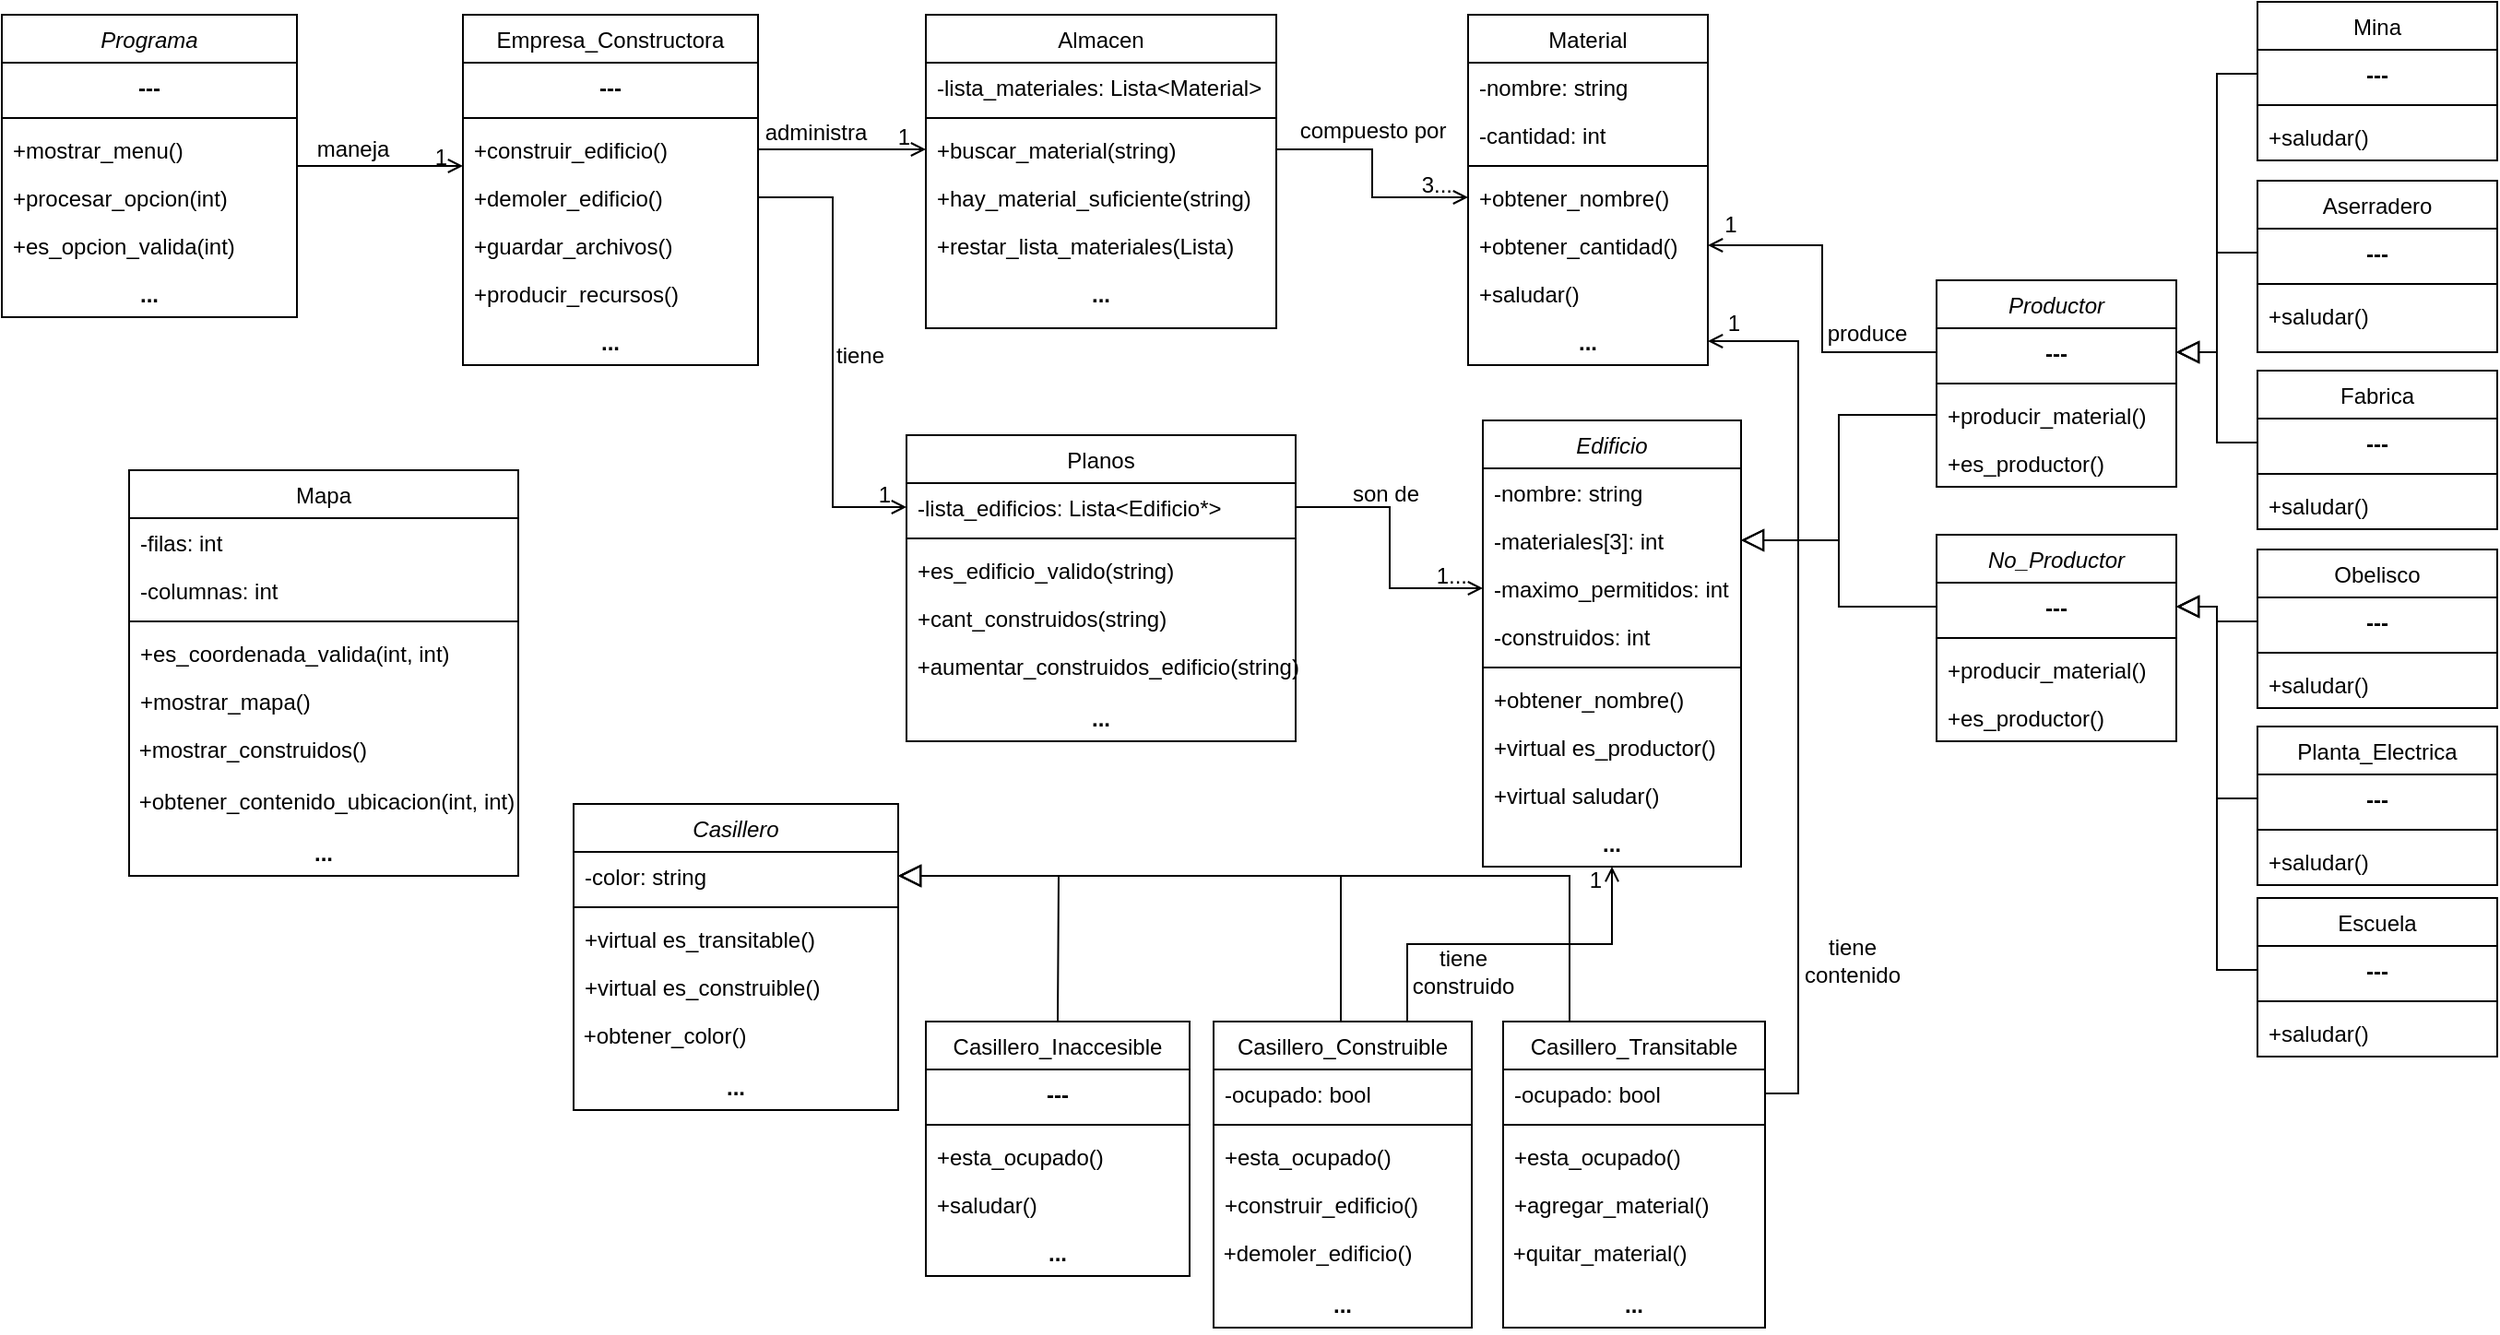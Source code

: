 <mxfile version="15.7.3" type="device"><diagram id="C5RBs43oDa-KdzZeNtuy" name="Page-1"><mxGraphModel dx="1736" dy="896" grid="0" gridSize="10" guides="1" tooltips="1" connect="1" arrows="1" fold="1" page="1" pageScale="1" pageWidth="1654" pageHeight="2336" math="0" shadow="0"><root><mxCell id="WIyWlLk6GJQsqaUBKTNV-0"/><mxCell id="WIyWlLk6GJQsqaUBKTNV-1" parent="WIyWlLk6GJQsqaUBKTNV-0"/><mxCell id="zkfFHV4jXpPFQw0GAbJ--0" value="Programa" style="swimlane;fontStyle=2;align=center;verticalAlign=top;childLayout=stackLayout;horizontal=1;startSize=26;horizontalStack=0;resizeParent=1;resizeLast=0;collapsible=1;marginBottom=0;rounded=0;shadow=0;strokeWidth=1;labelBackgroundColor=#FFFFFF;" parent="WIyWlLk6GJQsqaUBKTNV-1" vertex="1"><mxGeometry x="20" y="10" width="160" height="164" as="geometry"><mxRectangle x="230" y="140" width="160" height="26" as="alternateBounds"/></mxGeometry></mxCell><mxCell id="Y7niZfcpywj9n_zWBI9L-6" value="---" style="text;align=center;verticalAlign=top;spacingLeft=4;spacingRight=4;overflow=hidden;rotatable=0;points=[[0,0.5],[1,0.5]];portConstraint=eastwest;fontStyle=1" vertex="1" parent="zkfFHV4jXpPFQw0GAbJ--0"><mxGeometry y="26" width="160" height="26" as="geometry"/></mxCell><mxCell id="zkfFHV4jXpPFQw0GAbJ--4" value="" style="line;html=1;strokeWidth=1;align=left;verticalAlign=middle;spacingTop=-1;spacingLeft=3;spacingRight=3;rotatable=0;labelPosition=right;points=[];portConstraint=eastwest;" parent="zkfFHV4jXpPFQw0GAbJ--0" vertex="1"><mxGeometry y="52" width="160" height="8" as="geometry"/></mxCell><mxCell id="zkfFHV4jXpPFQw0GAbJ--5" value="+mostrar_menu()" style="text;align=left;verticalAlign=top;spacingLeft=4;spacingRight=4;overflow=hidden;rotatable=0;points=[[0,0.5],[1,0.5]];portConstraint=eastwest;" parent="zkfFHV4jXpPFQw0GAbJ--0" vertex="1"><mxGeometry y="60" width="160" height="26" as="geometry"/></mxCell><mxCell id="Y7niZfcpywj9n_zWBI9L-3" value="+procesar_opcion(int)" style="text;align=left;verticalAlign=top;spacingLeft=4;spacingRight=4;overflow=hidden;rotatable=0;points=[[0,0.5],[1,0.5]];portConstraint=eastwest;" vertex="1" parent="zkfFHV4jXpPFQw0GAbJ--0"><mxGeometry y="86" width="160" height="26" as="geometry"/></mxCell><mxCell id="Y7niZfcpywj9n_zWBI9L-4" value="+es_opcion_valida(int)" style="text;align=left;verticalAlign=top;spacingLeft=4;spacingRight=4;overflow=hidden;rotatable=0;points=[[0,0.5],[1,0.5]];portConstraint=eastwest;" vertex="1" parent="zkfFHV4jXpPFQw0GAbJ--0"><mxGeometry y="112" width="160" height="26" as="geometry"/></mxCell><mxCell id="Y7niZfcpywj9n_zWBI9L-5" value="..." style="text;align=center;verticalAlign=top;spacingLeft=4;spacingRight=4;overflow=hidden;rotatable=0;points=[[0,0.5],[1,0.5]];portConstraint=eastwest;fontStyle=1" vertex="1" parent="zkfFHV4jXpPFQw0GAbJ--0"><mxGeometry y="138" width="160" height="26" as="geometry"/></mxCell><mxCell id="zkfFHV4jXpPFQw0GAbJ--13" value="Planos" style="swimlane;fontStyle=0;align=center;verticalAlign=top;childLayout=stackLayout;horizontal=1;startSize=26;horizontalStack=0;resizeParent=1;resizeLast=0;collapsible=1;marginBottom=0;rounded=0;shadow=0;strokeWidth=1;" parent="WIyWlLk6GJQsqaUBKTNV-1" vertex="1"><mxGeometry x="510.5" y="238" width="211" height="166" as="geometry"><mxRectangle x="340" y="380" width="170" height="26" as="alternateBounds"/></mxGeometry></mxCell><mxCell id="zkfFHV4jXpPFQw0GAbJ--14" value="-lista_edificios: Lista&lt;Edificio*&gt;" style="text;align=left;verticalAlign=top;spacingLeft=4;spacingRight=4;overflow=hidden;rotatable=0;points=[[0,0.5],[1,0.5]];portConstraint=eastwest;" parent="zkfFHV4jXpPFQw0GAbJ--13" vertex="1"><mxGeometry y="26" width="211" height="26" as="geometry"/></mxCell><mxCell id="zkfFHV4jXpPFQw0GAbJ--15" value="" style="line;html=1;strokeWidth=1;align=left;verticalAlign=middle;spacingTop=-1;spacingLeft=3;spacingRight=3;rotatable=0;labelPosition=right;points=[];portConstraint=eastwest;" parent="zkfFHV4jXpPFQw0GAbJ--13" vertex="1"><mxGeometry y="52" width="211" height="8" as="geometry"/></mxCell><mxCell id="Y7niZfcpywj9n_zWBI9L-50" value="+es_edificio_valido(string)" style="text;align=left;verticalAlign=top;spacingLeft=4;spacingRight=4;overflow=hidden;rotatable=0;points=[[0,0.5],[1,0.5]];portConstraint=eastwest;" vertex="1" parent="zkfFHV4jXpPFQw0GAbJ--13"><mxGeometry y="60" width="211" height="26" as="geometry"/></mxCell><mxCell id="Y7niZfcpywj9n_zWBI9L-52" value="+cant_construidos(string)" style="text;align=left;verticalAlign=top;spacingLeft=4;spacingRight=4;overflow=hidden;rotatable=0;points=[[0,0.5],[1,0.5]];portConstraint=eastwest;" vertex="1" parent="zkfFHV4jXpPFQw0GAbJ--13"><mxGeometry y="86" width="211" height="26" as="geometry"/></mxCell><mxCell id="Y7niZfcpywj9n_zWBI9L-53" value="&amp;nbsp;+aumentar_construidos_edificio(string)" style="text;whiteSpace=wrap;html=1;" vertex="1" parent="zkfFHV4jXpPFQw0GAbJ--13"><mxGeometry y="112" width="211" height="28" as="geometry"/></mxCell><mxCell id="Y7niZfcpywj9n_zWBI9L-51" value="..." style="text;align=center;verticalAlign=top;spacingLeft=4;spacingRight=4;overflow=hidden;rotatable=0;points=[[0,0.5],[1,0.5]];portConstraint=eastwest;fontStyle=1" vertex="1" parent="zkfFHV4jXpPFQw0GAbJ--13"><mxGeometry y="140" width="211" height="26" as="geometry"/></mxCell><mxCell id="zkfFHV4jXpPFQw0GAbJ--17" value="Empresa_Constructora" style="swimlane;fontStyle=0;align=center;verticalAlign=top;childLayout=stackLayout;horizontal=1;startSize=26;horizontalStack=0;resizeParent=1;resizeLast=0;collapsible=1;marginBottom=0;rounded=0;shadow=0;strokeWidth=1;" parent="WIyWlLk6GJQsqaUBKTNV-1" vertex="1"><mxGeometry x="270" y="10" width="160" height="190" as="geometry"><mxRectangle x="508" y="120" width="160" height="26" as="alternateBounds"/></mxGeometry></mxCell><mxCell id="Y7niZfcpywj9n_zWBI9L-7" value="---" style="text;align=center;verticalAlign=top;spacingLeft=4;spacingRight=4;overflow=hidden;rotatable=0;points=[[0,0.5],[1,0.5]];portConstraint=eastwest;fontStyle=1;labelBackgroundColor=none;fillColor=none;" vertex="1" parent="zkfFHV4jXpPFQw0GAbJ--17"><mxGeometry y="26" width="160" height="26" as="geometry"/></mxCell><mxCell id="zkfFHV4jXpPFQw0GAbJ--23" value="" style="line;html=1;strokeWidth=1;align=left;verticalAlign=middle;spacingTop=-1;spacingLeft=3;spacingRight=3;rotatable=0;labelPosition=right;points=[];portConstraint=eastwest;" parent="zkfFHV4jXpPFQw0GAbJ--17" vertex="1"><mxGeometry y="52" width="160" height="8" as="geometry"/></mxCell><mxCell id="zkfFHV4jXpPFQw0GAbJ--24" value="+construir_edificio()" style="text;align=left;verticalAlign=top;spacingLeft=4;spacingRight=4;overflow=hidden;rotatable=0;points=[[0,0.5],[1,0.5]];portConstraint=eastwest;" parent="zkfFHV4jXpPFQw0GAbJ--17" vertex="1"><mxGeometry y="60" width="160" height="26" as="geometry"/></mxCell><mxCell id="zkfFHV4jXpPFQw0GAbJ--25" value="+demoler_edificio()" style="text;align=left;verticalAlign=top;spacingLeft=4;spacingRight=4;overflow=hidden;rotatable=0;points=[[0,0.5],[1,0.5]];portConstraint=eastwest;" parent="zkfFHV4jXpPFQw0GAbJ--17" vertex="1"><mxGeometry y="86" width="160" height="26" as="geometry"/></mxCell><mxCell id="Y7niZfcpywj9n_zWBI9L-8" value="+guardar_archivos()" style="text;align=left;verticalAlign=top;spacingLeft=4;spacingRight=4;overflow=hidden;rotatable=0;points=[[0,0.5],[1,0.5]];portConstraint=eastwest;" vertex="1" parent="zkfFHV4jXpPFQw0GAbJ--17"><mxGeometry y="112" width="160" height="26" as="geometry"/></mxCell><mxCell id="Y7niZfcpywj9n_zWBI9L-21" value="+producir_recursos()" style="text;align=left;verticalAlign=top;spacingLeft=4;spacingRight=4;overflow=hidden;rotatable=0;points=[[0,0.5],[1,0.5]];portConstraint=eastwest;" vertex="1" parent="zkfFHV4jXpPFQw0GAbJ--17"><mxGeometry y="138" width="160" height="26" as="geometry"/></mxCell><mxCell id="Y7niZfcpywj9n_zWBI9L-22" value="..." style="text;align=center;verticalAlign=top;spacingLeft=4;spacingRight=4;overflow=hidden;rotatable=0;points=[[0,0.5],[1,0.5]];portConstraint=eastwest;fontStyle=1" vertex="1" parent="zkfFHV4jXpPFQw0GAbJ--17"><mxGeometry y="164" width="160" height="26" as="geometry"/></mxCell><mxCell id="zkfFHV4jXpPFQw0GAbJ--26" value="" style="endArrow=open;shadow=0;strokeWidth=1;rounded=0;endFill=1;edgeStyle=elbowEdgeStyle;elbow=vertical;" parent="WIyWlLk6GJQsqaUBKTNV-1" source="zkfFHV4jXpPFQw0GAbJ--0" target="zkfFHV4jXpPFQw0GAbJ--17" edge="1"><mxGeometry x="0.5" y="41" relative="1" as="geometry"><mxPoint x="380" y="192" as="sourcePoint"/><mxPoint x="540" y="192" as="targetPoint"/><mxPoint x="-40" y="32" as="offset"/></mxGeometry></mxCell><mxCell id="zkfFHV4jXpPFQw0GAbJ--28" value="1" style="resizable=0;align=right;verticalAlign=bottom;labelBackgroundColor=none;fontSize=12;" parent="zkfFHV4jXpPFQw0GAbJ--26" connectable="0" vertex="1"><mxGeometry x="1" relative="1" as="geometry"><mxPoint x="-7" y="4" as="offset"/></mxGeometry></mxCell><mxCell id="zkfFHV4jXpPFQw0GAbJ--29" value="maneja" style="text;html=1;resizable=0;points=[];;align=center;verticalAlign=middle;labelBackgroundColor=none;rounded=0;shadow=0;strokeWidth=1;fontSize=12;" parent="zkfFHV4jXpPFQw0GAbJ--26" vertex="1" connectable="0"><mxGeometry x="0.5" y="49" relative="1" as="geometry"><mxPoint x="-38" y="40" as="offset"/></mxGeometry></mxCell><mxCell id="Y7niZfcpywj9n_zWBI9L-23" value="Almacen" style="swimlane;fontStyle=0;align=center;verticalAlign=top;childLayout=stackLayout;horizontal=1;startSize=26;horizontalStack=0;resizeParent=1;resizeLast=0;collapsible=1;marginBottom=0;rounded=0;shadow=0;strokeWidth=1;" vertex="1" parent="WIyWlLk6GJQsqaUBKTNV-1"><mxGeometry x="521" y="10" width="190" height="170" as="geometry"><mxRectangle x="508" y="120" width="160" height="26" as="alternateBounds"/></mxGeometry></mxCell><mxCell id="Y7niZfcpywj9n_zWBI9L-31" value="-lista_materiales: Lista&lt;Material&gt;" style="text;align=left;verticalAlign=top;spacingLeft=4;spacingRight=4;overflow=hidden;rotatable=0;points=[[0,0.5],[1,0.5]];portConstraint=eastwest;" vertex="1" parent="Y7niZfcpywj9n_zWBI9L-23"><mxGeometry y="26" width="190" height="26" as="geometry"/></mxCell><mxCell id="Y7niZfcpywj9n_zWBI9L-25" value="" style="line;html=1;strokeWidth=1;align=left;verticalAlign=middle;spacingTop=-1;spacingLeft=3;spacingRight=3;rotatable=0;labelPosition=right;points=[];portConstraint=eastwest;" vertex="1" parent="Y7niZfcpywj9n_zWBI9L-23"><mxGeometry y="52" width="190" height="8" as="geometry"/></mxCell><mxCell id="Y7niZfcpywj9n_zWBI9L-26" value="+buscar_material(string)" style="text;align=left;verticalAlign=top;spacingLeft=4;spacingRight=4;overflow=hidden;rotatable=0;points=[[0,0.5],[1,0.5]];portConstraint=eastwest;" vertex="1" parent="Y7niZfcpywj9n_zWBI9L-23"><mxGeometry y="60" width="190" height="26" as="geometry"/></mxCell><mxCell id="Y7niZfcpywj9n_zWBI9L-27" value="+hay_material_suficiente(string)" style="text;align=left;verticalAlign=top;spacingLeft=4;spacingRight=4;overflow=hidden;rotatable=0;points=[[0,0.5],[1,0.5]];portConstraint=eastwest;" vertex="1" parent="Y7niZfcpywj9n_zWBI9L-23"><mxGeometry y="86" width="190" height="26" as="geometry"/></mxCell><mxCell id="Y7niZfcpywj9n_zWBI9L-28" value="+restar_lista_materiales(Lista)" style="text;align=left;verticalAlign=top;spacingLeft=4;spacingRight=4;overflow=hidden;rotatable=0;points=[[0,0.5],[1,0.5]];portConstraint=eastwest;" vertex="1" parent="Y7niZfcpywj9n_zWBI9L-23"><mxGeometry y="112" width="190" height="26" as="geometry"/></mxCell><mxCell id="Y7niZfcpywj9n_zWBI9L-30" value="..." style="text;align=center;verticalAlign=top;spacingLeft=4;spacingRight=4;overflow=hidden;rotatable=0;points=[[0,0.5],[1,0.5]];portConstraint=eastwest;fontStyle=1" vertex="1" parent="Y7niZfcpywj9n_zWBI9L-23"><mxGeometry y="138" width="190" height="26" as="geometry"/></mxCell><mxCell id="Y7niZfcpywj9n_zWBI9L-34" value="" style="endArrow=open;shadow=0;strokeWidth=1;rounded=0;endFill=1;edgeStyle=elbowEdgeStyle;elbow=vertical;exitX=1;exitY=0.5;exitDx=0;exitDy=0;entryX=0;entryY=0.5;entryDx=0;entryDy=0;" edge="1" parent="WIyWlLk6GJQsqaUBKTNV-1" source="zkfFHV4jXpPFQw0GAbJ--24" target="Y7niZfcpywj9n_zWBI9L-26"><mxGeometry x="0.5" y="41" relative="1" as="geometry"><mxPoint x="443" y="88" as="sourcePoint"/><mxPoint x="533" y="88" as="targetPoint"/><mxPoint x="-40" y="32" as="offset"/></mxGeometry></mxCell><mxCell id="Y7niZfcpywj9n_zWBI9L-35" value="1" style="resizable=0;align=right;verticalAlign=bottom;labelBackgroundColor=none;fontSize=12;" connectable="0" vertex="1" parent="Y7niZfcpywj9n_zWBI9L-34"><mxGeometry x="1" relative="1" as="geometry"><mxPoint x="-7" y="2" as="offset"/></mxGeometry></mxCell><mxCell id="Y7niZfcpywj9n_zWBI9L-36" value="administra" style="text;html=1;resizable=0;points=[];;align=center;verticalAlign=middle;labelBackgroundColor=none;rounded=0;shadow=0;strokeWidth=1;fontSize=12;" vertex="1" connectable="0" parent="Y7niZfcpywj9n_zWBI9L-34"><mxGeometry x="0.5" y="49" relative="1" as="geometry"><mxPoint x="-38" y="40" as="offset"/></mxGeometry></mxCell><mxCell id="Y7niZfcpywj9n_zWBI9L-37" value="Material" style="swimlane;fontStyle=0;align=center;verticalAlign=top;childLayout=stackLayout;horizontal=1;startSize=26;horizontalStack=0;resizeParent=1;resizeLast=0;collapsible=1;marginBottom=0;rounded=0;shadow=0;strokeWidth=1;" vertex="1" parent="WIyWlLk6GJQsqaUBKTNV-1"><mxGeometry x="815" y="10" width="130" height="190" as="geometry"><mxRectangle x="508" y="120" width="160" height="26" as="alternateBounds"/></mxGeometry></mxCell><mxCell id="Y7niZfcpywj9n_zWBI9L-38" value="-nombre: string" style="text;align=left;verticalAlign=top;spacingLeft=4;spacingRight=4;overflow=hidden;rotatable=0;points=[[0,0.5],[1,0.5]];portConstraint=eastwest;" vertex="1" parent="Y7niZfcpywj9n_zWBI9L-37"><mxGeometry y="26" width="130" height="26" as="geometry"/></mxCell><mxCell id="Y7niZfcpywj9n_zWBI9L-44" value="-cantidad: int" style="text;align=left;verticalAlign=top;spacingLeft=4;spacingRight=4;overflow=hidden;rotatable=0;points=[[0,0.5],[1,0.5]];portConstraint=eastwest;" vertex="1" parent="Y7niZfcpywj9n_zWBI9L-37"><mxGeometry y="52" width="130" height="26" as="geometry"/></mxCell><mxCell id="Y7niZfcpywj9n_zWBI9L-39" value="" style="line;html=1;strokeWidth=1;align=left;verticalAlign=middle;spacingTop=-1;spacingLeft=3;spacingRight=3;rotatable=0;labelPosition=right;points=[];portConstraint=eastwest;" vertex="1" parent="Y7niZfcpywj9n_zWBI9L-37"><mxGeometry y="78" width="130" height="8" as="geometry"/></mxCell><mxCell id="Y7niZfcpywj9n_zWBI9L-40" value="+obtener_nombre()" style="text;align=left;verticalAlign=top;spacingLeft=4;spacingRight=4;overflow=hidden;rotatable=0;points=[[0,0.5],[1,0.5]];portConstraint=eastwest;" vertex="1" parent="Y7niZfcpywj9n_zWBI9L-37"><mxGeometry y="86" width="130" height="26" as="geometry"/></mxCell><mxCell id="Y7niZfcpywj9n_zWBI9L-41" value="+obtener_cantidad()" style="text;align=left;verticalAlign=top;spacingLeft=4;spacingRight=4;overflow=hidden;rotatable=0;points=[[0,0.5],[1,0.5]];portConstraint=eastwest;" vertex="1" parent="Y7niZfcpywj9n_zWBI9L-37"><mxGeometry y="112" width="130" height="26" as="geometry"/></mxCell><mxCell id="Y7niZfcpywj9n_zWBI9L-42" value="+saludar()" style="text;align=left;verticalAlign=top;spacingLeft=4;spacingRight=4;overflow=hidden;rotatable=0;points=[[0,0.5],[1,0.5]];portConstraint=eastwest;" vertex="1" parent="Y7niZfcpywj9n_zWBI9L-37"><mxGeometry y="138" width="130" height="26" as="geometry"/></mxCell><mxCell id="Y7niZfcpywj9n_zWBI9L-43" value="..." style="text;align=center;verticalAlign=top;spacingLeft=4;spacingRight=4;overflow=hidden;rotatable=0;points=[[0,0.5],[1,0.5]];portConstraint=eastwest;fontStyle=1" vertex="1" parent="Y7niZfcpywj9n_zWBI9L-37"><mxGeometry y="164" width="130" height="26" as="geometry"/></mxCell><mxCell id="Y7niZfcpywj9n_zWBI9L-45" value="" style="endArrow=open;shadow=0;strokeWidth=1;rounded=0;endFill=1;edgeStyle=elbowEdgeStyle;elbow=vertical;exitX=1;exitY=0.5;exitDx=0;exitDy=0;entryX=0;entryY=0.5;entryDx=0;entryDy=0;" edge="1" parent="WIyWlLk6GJQsqaUBKTNV-1" source="Y7niZfcpywj9n_zWBI9L-26" target="Y7niZfcpywj9n_zWBI9L-40"><mxGeometry x="0.5" y="41" relative="1" as="geometry"><mxPoint x="718" y="78" as="sourcePoint"/><mxPoint x="773" y="98" as="targetPoint"/><mxPoint x="-40" y="32" as="offset"/></mxGeometry></mxCell><mxCell id="Y7niZfcpywj9n_zWBI9L-46" value="3..." style="resizable=0;align=right;verticalAlign=bottom;labelBackgroundColor=none;fontSize=12;" connectable="0" vertex="1" parent="Y7niZfcpywj9n_zWBI9L-45"><mxGeometry x="1" relative="1" as="geometry"><mxPoint x="-7" y="2" as="offset"/></mxGeometry></mxCell><mxCell id="Y7niZfcpywj9n_zWBI9L-47" value="compuesto por" style="text;html=1;resizable=0;points=[];;align=center;verticalAlign=middle;labelBackgroundColor=none;rounded=0;shadow=0;strokeWidth=1;fontSize=12;" vertex="1" connectable="0" parent="Y7niZfcpywj9n_zWBI9L-45"><mxGeometry x="0.5" y="49" relative="1" as="geometry"><mxPoint x="-20" y="13" as="offset"/></mxGeometry></mxCell><mxCell id="Y7niZfcpywj9n_zWBI9L-54" value="Edificio" style="swimlane;fontStyle=2;align=center;verticalAlign=top;childLayout=stackLayout;horizontal=1;startSize=26;horizontalStack=0;resizeParent=1;resizeLast=0;collapsible=1;marginBottom=0;rounded=0;shadow=0;strokeWidth=1;" vertex="1" parent="WIyWlLk6GJQsqaUBKTNV-1"><mxGeometry x="823" y="230" width="140" height="242" as="geometry"><mxRectangle x="508" y="120" width="160" height="26" as="alternateBounds"/></mxGeometry></mxCell><mxCell id="Y7niZfcpywj9n_zWBI9L-55" value="-nombre: string" style="text;align=left;verticalAlign=top;spacingLeft=4;spacingRight=4;overflow=hidden;rotatable=0;points=[[0,0.5],[1,0.5]];portConstraint=eastwest;" vertex="1" parent="Y7niZfcpywj9n_zWBI9L-54"><mxGeometry y="26" width="140" height="26" as="geometry"/></mxCell><mxCell id="Y7niZfcpywj9n_zWBI9L-56" value="-materiales[3]: int" style="text;align=left;verticalAlign=top;spacingLeft=4;spacingRight=4;overflow=hidden;rotatable=0;points=[[0,0.5],[1,0.5]];portConstraint=eastwest;" vertex="1" parent="Y7niZfcpywj9n_zWBI9L-54"><mxGeometry y="52" width="140" height="26" as="geometry"/></mxCell><mxCell id="Y7niZfcpywj9n_zWBI9L-62" value="-maximo_permitidos: int" style="text;align=left;verticalAlign=top;spacingLeft=4;spacingRight=4;overflow=hidden;rotatable=0;points=[[0,0.5],[1,0.5]];portConstraint=eastwest;" vertex="1" parent="Y7niZfcpywj9n_zWBI9L-54"><mxGeometry y="78" width="140" height="26" as="geometry"/></mxCell><mxCell id="Y7niZfcpywj9n_zWBI9L-63" value="-construidos: int" style="text;align=left;verticalAlign=top;spacingLeft=4;spacingRight=4;overflow=hidden;rotatable=0;points=[[0,0.5],[1,0.5]];portConstraint=eastwest;" vertex="1" parent="Y7niZfcpywj9n_zWBI9L-54"><mxGeometry y="104" width="140" height="26" as="geometry"/></mxCell><mxCell id="Y7niZfcpywj9n_zWBI9L-57" value="" style="line;html=1;strokeWidth=1;align=left;verticalAlign=middle;spacingTop=-1;spacingLeft=3;spacingRight=3;rotatable=0;labelPosition=right;points=[];portConstraint=eastwest;" vertex="1" parent="Y7niZfcpywj9n_zWBI9L-54"><mxGeometry y="130" width="140" height="8" as="geometry"/></mxCell><mxCell id="Y7niZfcpywj9n_zWBI9L-58" value="+obtener_nombre()" style="text;align=left;verticalAlign=top;spacingLeft=4;spacingRight=4;overflow=hidden;rotatable=0;points=[[0,0.5],[1,0.5]];portConstraint=eastwest;" vertex="1" parent="Y7niZfcpywj9n_zWBI9L-54"><mxGeometry y="138" width="140" height="26" as="geometry"/></mxCell><mxCell id="Y7niZfcpywj9n_zWBI9L-59" value="+virtual es_productor()" style="text;align=left;verticalAlign=top;spacingLeft=4;spacingRight=4;overflow=hidden;rotatable=0;points=[[0,0.5],[1,0.5]];portConstraint=eastwest;" vertex="1" parent="Y7niZfcpywj9n_zWBI9L-54"><mxGeometry y="164" width="140" height="26" as="geometry"/></mxCell><mxCell id="Y7niZfcpywj9n_zWBI9L-60" value="+virtual saludar()" style="text;align=left;verticalAlign=top;spacingLeft=4;spacingRight=4;overflow=hidden;rotatable=0;points=[[0,0.5],[1,0.5]];portConstraint=eastwest;" vertex="1" parent="Y7niZfcpywj9n_zWBI9L-54"><mxGeometry y="190" width="140" height="26" as="geometry"/></mxCell><mxCell id="Y7niZfcpywj9n_zWBI9L-61" value="..." style="text;align=center;verticalAlign=top;spacingLeft=4;spacingRight=4;overflow=hidden;rotatable=0;points=[[0,0.5],[1,0.5]];portConstraint=eastwest;fontStyle=1" vertex="1" parent="Y7niZfcpywj9n_zWBI9L-54"><mxGeometry y="216" width="140" height="26" as="geometry"/></mxCell><mxCell id="Y7niZfcpywj9n_zWBI9L-74" value="Productor" style="swimlane;fontStyle=2;align=center;verticalAlign=top;childLayout=stackLayout;horizontal=1;startSize=26;horizontalStack=0;resizeParent=1;resizeLast=0;collapsible=1;marginBottom=0;rounded=0;shadow=0;strokeWidth=1;" vertex="1" parent="WIyWlLk6GJQsqaUBKTNV-1"><mxGeometry x="1069" y="154" width="130" height="112" as="geometry"><mxRectangle x="508" y="120" width="160" height="26" as="alternateBounds"/></mxGeometry></mxCell><mxCell id="Y7niZfcpywj9n_zWBI9L-82" value="---" style="text;align=center;verticalAlign=top;spacingLeft=4;spacingRight=4;overflow=hidden;rotatable=0;points=[[0,0.5],[1,0.5]];portConstraint=eastwest;fontStyle=1" vertex="1" parent="Y7niZfcpywj9n_zWBI9L-74"><mxGeometry y="26" width="130" height="26" as="geometry"/></mxCell><mxCell id="Y7niZfcpywj9n_zWBI9L-77" value="" style="line;html=1;strokeWidth=1;align=left;verticalAlign=middle;spacingTop=-1;spacingLeft=3;spacingRight=3;rotatable=0;labelPosition=right;points=[];portConstraint=eastwest;" vertex="1" parent="Y7niZfcpywj9n_zWBI9L-74"><mxGeometry y="52" width="130" height="8" as="geometry"/></mxCell><mxCell id="Y7niZfcpywj9n_zWBI9L-78" value="+producir_material()" style="text;align=left;verticalAlign=top;spacingLeft=4;spacingRight=4;overflow=hidden;rotatable=0;points=[[0,0.5],[1,0.5]];portConstraint=eastwest;" vertex="1" parent="Y7niZfcpywj9n_zWBI9L-74"><mxGeometry y="60" width="130" height="26" as="geometry"/></mxCell><mxCell id="Y7niZfcpywj9n_zWBI9L-79" value="+es_productor()" style="text;align=left;verticalAlign=top;spacingLeft=4;spacingRight=4;overflow=hidden;rotatable=0;points=[[0,0.5],[1,0.5]];portConstraint=eastwest;" vertex="1" parent="Y7niZfcpywj9n_zWBI9L-74"><mxGeometry y="86" width="130" height="26" as="geometry"/></mxCell><mxCell id="Y7niZfcpywj9n_zWBI9L-83" value="No_Productor" style="swimlane;fontStyle=2;align=center;verticalAlign=top;childLayout=stackLayout;horizontal=1;startSize=26;horizontalStack=0;resizeParent=1;resizeLast=0;collapsible=1;marginBottom=0;rounded=0;shadow=0;strokeWidth=1;" vertex="1" parent="WIyWlLk6GJQsqaUBKTNV-1"><mxGeometry x="1069" y="292" width="130" height="112" as="geometry"><mxRectangle x="508" y="120" width="160" height="26" as="alternateBounds"/></mxGeometry></mxCell><mxCell id="Y7niZfcpywj9n_zWBI9L-84" value="---" style="text;align=center;verticalAlign=top;spacingLeft=4;spacingRight=4;overflow=hidden;rotatable=0;points=[[0,0.5],[1,0.5]];portConstraint=eastwest;fontStyle=1" vertex="1" parent="Y7niZfcpywj9n_zWBI9L-83"><mxGeometry y="26" width="130" height="26" as="geometry"/></mxCell><mxCell id="Y7niZfcpywj9n_zWBI9L-85" value="" style="line;html=1;strokeWidth=1;align=left;verticalAlign=middle;spacingTop=-1;spacingLeft=3;spacingRight=3;rotatable=0;labelPosition=right;points=[];portConstraint=eastwest;" vertex="1" parent="Y7niZfcpywj9n_zWBI9L-83"><mxGeometry y="52" width="130" height="8" as="geometry"/></mxCell><mxCell id="Y7niZfcpywj9n_zWBI9L-86" value="+producir_material()" style="text;align=left;verticalAlign=top;spacingLeft=4;spacingRight=4;overflow=hidden;rotatable=0;points=[[0,0.5],[1,0.5]];portConstraint=eastwest;" vertex="1" parent="Y7niZfcpywj9n_zWBI9L-83"><mxGeometry y="60" width="130" height="26" as="geometry"/></mxCell><mxCell id="Y7niZfcpywj9n_zWBI9L-87" value="+es_productor()" style="text;align=left;verticalAlign=top;spacingLeft=4;spacingRight=4;overflow=hidden;rotatable=0;points=[[0,0.5],[1,0.5]];portConstraint=eastwest;" vertex="1" parent="Y7niZfcpywj9n_zWBI9L-83"><mxGeometry y="86" width="130" height="26" as="geometry"/></mxCell><mxCell id="Y7niZfcpywj9n_zWBI9L-88" value="" style="endArrow=block;endSize=10;endFill=0;shadow=0;strokeWidth=1;rounded=0;edgeStyle=elbowEdgeStyle;exitX=0;exitY=0.5;exitDx=0;exitDy=0;entryX=1;entryY=0.5;entryDx=0;entryDy=0;" edge="1" parent="WIyWlLk6GJQsqaUBKTNV-1" source="Y7niZfcpywj9n_zWBI9L-78" target="Y7niZfcpywj9n_zWBI9L-56"><mxGeometry width="160" relative="1" as="geometry"><mxPoint x="808" y="326" as="sourcePoint"/><mxPoint x="708" y="140" as="targetPoint"/></mxGeometry></mxCell><mxCell id="Y7niZfcpywj9n_zWBI9L-89" value="" style="endArrow=block;endSize=10;endFill=0;shadow=0;strokeWidth=1;rounded=0;edgeStyle=elbowEdgeStyle;exitX=0;exitY=0.5;exitDx=0;exitDy=0;entryX=1;entryY=0.5;entryDx=0;entryDy=0;" edge="1" parent="WIyWlLk6GJQsqaUBKTNV-1" source="Y7niZfcpywj9n_zWBI9L-84" target="Y7niZfcpywj9n_zWBI9L-56"><mxGeometry width="160" relative="1" as="geometry"><mxPoint x="1079" y="263" as="sourcePoint"/><mxPoint x="973" y="305" as="targetPoint"/></mxGeometry></mxCell><mxCell id="Y7niZfcpywj9n_zWBI9L-91" value="" style="endArrow=open;shadow=0;strokeWidth=1;rounded=0;endFill=1;edgeStyle=elbowEdgeStyle;exitX=0;exitY=0.5;exitDx=0;exitDy=0;entryX=1;entryY=0.5;entryDx=0;entryDy=0;" edge="1" parent="WIyWlLk6GJQsqaUBKTNV-1" source="Y7niZfcpywj9n_zWBI9L-82" target="Y7niZfcpywj9n_zWBI9L-41"><mxGeometry x="0.5" y="41" relative="1" as="geometry"><mxPoint x="721" y="93" as="sourcePoint"/><mxPoint x="825" y="119" as="targetPoint"/><mxPoint x="-40" y="32" as="offset"/></mxGeometry></mxCell><mxCell id="Y7niZfcpywj9n_zWBI9L-93" value="produce" style="text;html=1;resizable=0;points=[];;align=center;verticalAlign=middle;labelBackgroundColor=none;rounded=0;shadow=0;strokeWidth=1;fontSize=12;" vertex="1" connectable="0" parent="Y7niZfcpywj9n_zWBI9L-91"><mxGeometry x="0.5" y="49" relative="1" as="geometry"><mxPoint x="40" y="-1" as="offset"/></mxGeometry></mxCell><mxCell id="Y7niZfcpywj9n_zWBI9L-94" value="1" style="text;html=1;align=center;verticalAlign=middle;resizable=0;points=[];autosize=1;strokeColor=none;fillColor=none;" vertex="1" parent="WIyWlLk6GJQsqaUBKTNV-1"><mxGeometry x="948" y="115" width="17" height="18" as="geometry"/></mxCell><mxCell id="Y7niZfcpywj9n_zWBI9L-101" value="Aserradero" style="swimlane;fontStyle=0;align=center;verticalAlign=top;childLayout=stackLayout;horizontal=1;startSize=26;horizontalStack=0;resizeParent=1;resizeLast=0;collapsible=1;marginBottom=0;rounded=0;shadow=0;strokeWidth=1;" vertex="1" parent="WIyWlLk6GJQsqaUBKTNV-1"><mxGeometry x="1243" y="100" width="130" height="93" as="geometry"><mxRectangle x="508" y="120" width="160" height="26" as="alternateBounds"/></mxGeometry></mxCell><mxCell id="Y7niZfcpywj9n_zWBI9L-102" value="---" style="text;align=center;verticalAlign=top;spacingLeft=4;spacingRight=4;overflow=hidden;rotatable=0;points=[[0,0.5],[1,0.5]];portConstraint=eastwest;fontStyle=1" vertex="1" parent="Y7niZfcpywj9n_zWBI9L-101"><mxGeometry y="26" width="130" height="26" as="geometry"/></mxCell><mxCell id="Y7niZfcpywj9n_zWBI9L-103" value="" style="line;html=1;strokeWidth=1;align=left;verticalAlign=middle;spacingTop=-1;spacingLeft=3;spacingRight=3;rotatable=0;labelPosition=right;points=[];portConstraint=eastwest;" vertex="1" parent="Y7niZfcpywj9n_zWBI9L-101"><mxGeometry y="52" width="130" height="8" as="geometry"/></mxCell><mxCell id="Y7niZfcpywj9n_zWBI9L-104" value="+saludar()" style="text;align=left;verticalAlign=top;spacingLeft=4;spacingRight=4;overflow=hidden;rotatable=0;points=[[0,0.5],[1,0.5]];portConstraint=eastwest;" vertex="1" parent="Y7niZfcpywj9n_zWBI9L-101"><mxGeometry y="60" width="130" height="26" as="geometry"/></mxCell><mxCell id="Y7niZfcpywj9n_zWBI9L-105" value="Fabrica" style="swimlane;fontStyle=0;align=center;verticalAlign=top;childLayout=stackLayout;horizontal=1;startSize=26;horizontalStack=0;resizeParent=1;resizeLast=0;collapsible=1;marginBottom=0;rounded=0;shadow=0;strokeWidth=1;" vertex="1" parent="WIyWlLk6GJQsqaUBKTNV-1"><mxGeometry x="1243" y="203" width="130" height="86" as="geometry"><mxRectangle x="508" y="120" width="160" height="26" as="alternateBounds"/></mxGeometry></mxCell><mxCell id="Y7niZfcpywj9n_zWBI9L-106" value="---" style="text;align=center;verticalAlign=top;spacingLeft=4;spacingRight=4;overflow=hidden;rotatable=0;points=[[0,0.5],[1,0.5]];portConstraint=eastwest;fontStyle=1" vertex="1" parent="Y7niZfcpywj9n_zWBI9L-105"><mxGeometry y="26" width="130" height="26" as="geometry"/></mxCell><mxCell id="Y7niZfcpywj9n_zWBI9L-107" value="" style="line;html=1;strokeWidth=1;align=left;verticalAlign=middle;spacingTop=-1;spacingLeft=3;spacingRight=3;rotatable=0;labelPosition=right;points=[];portConstraint=eastwest;" vertex="1" parent="Y7niZfcpywj9n_zWBI9L-105"><mxGeometry y="52" width="130" height="8" as="geometry"/></mxCell><mxCell id="Y7niZfcpywj9n_zWBI9L-108" value="+saludar()" style="text;align=left;verticalAlign=top;spacingLeft=4;spacingRight=4;overflow=hidden;rotatable=0;points=[[0,0.5],[1,0.5]];portConstraint=eastwest;" vertex="1" parent="Y7niZfcpywj9n_zWBI9L-105"><mxGeometry y="60" width="130" height="26" as="geometry"/></mxCell><mxCell id="Y7niZfcpywj9n_zWBI9L-96" value="Mina" style="swimlane;fontStyle=0;align=center;verticalAlign=top;childLayout=stackLayout;horizontal=1;startSize=26;horizontalStack=0;resizeParent=1;resizeLast=0;collapsible=1;marginBottom=0;rounded=0;shadow=0;strokeWidth=1;" vertex="1" parent="WIyWlLk6GJQsqaUBKTNV-1"><mxGeometry x="1243" y="3" width="130" height="86" as="geometry"><mxRectangle x="508" y="120" width="160" height="26" as="alternateBounds"/></mxGeometry></mxCell><mxCell id="Y7niZfcpywj9n_zWBI9L-97" value="---" style="text;align=center;verticalAlign=top;spacingLeft=4;spacingRight=4;overflow=hidden;rotatable=0;points=[[0,0.5],[1,0.5]];portConstraint=eastwest;fontStyle=1" vertex="1" parent="Y7niZfcpywj9n_zWBI9L-96"><mxGeometry y="26" width="130" height="26" as="geometry"/></mxCell><mxCell id="Y7niZfcpywj9n_zWBI9L-98" value="" style="line;html=1;strokeWidth=1;align=left;verticalAlign=middle;spacingTop=-1;spacingLeft=3;spacingRight=3;rotatable=0;labelPosition=right;points=[];portConstraint=eastwest;" vertex="1" parent="Y7niZfcpywj9n_zWBI9L-96"><mxGeometry y="52" width="130" height="8" as="geometry"/></mxCell><mxCell id="Y7niZfcpywj9n_zWBI9L-99" value="+saludar()" style="text;align=left;verticalAlign=top;spacingLeft=4;spacingRight=4;overflow=hidden;rotatable=0;points=[[0,0.5],[1,0.5]];portConstraint=eastwest;" vertex="1" parent="Y7niZfcpywj9n_zWBI9L-96"><mxGeometry y="60" width="130" height="26" as="geometry"/></mxCell><mxCell id="Y7niZfcpywj9n_zWBI9L-109" value="Obelisco" style="swimlane;fontStyle=0;align=center;verticalAlign=top;childLayout=stackLayout;horizontal=1;startSize=26;horizontalStack=0;resizeParent=1;resizeLast=0;collapsible=1;marginBottom=0;rounded=0;shadow=0;strokeWidth=1;" vertex="1" parent="WIyWlLk6GJQsqaUBKTNV-1"><mxGeometry x="1243" y="300" width="130" height="86" as="geometry"><mxRectangle x="508" y="120" width="160" height="26" as="alternateBounds"/></mxGeometry></mxCell><mxCell id="Y7niZfcpywj9n_zWBI9L-110" value="---" style="text;align=center;verticalAlign=top;spacingLeft=4;spacingRight=4;overflow=hidden;rotatable=0;points=[[0,0.5],[1,0.5]];portConstraint=eastwest;fontStyle=1" vertex="1" parent="Y7niZfcpywj9n_zWBI9L-109"><mxGeometry y="26" width="130" height="26" as="geometry"/></mxCell><mxCell id="Y7niZfcpywj9n_zWBI9L-111" value="" style="line;html=1;strokeWidth=1;align=left;verticalAlign=middle;spacingTop=-1;spacingLeft=3;spacingRight=3;rotatable=0;labelPosition=right;points=[];portConstraint=eastwest;" vertex="1" parent="Y7niZfcpywj9n_zWBI9L-109"><mxGeometry y="52" width="130" height="8" as="geometry"/></mxCell><mxCell id="Y7niZfcpywj9n_zWBI9L-112" value="+saludar()" style="text;align=left;verticalAlign=top;spacingLeft=4;spacingRight=4;overflow=hidden;rotatable=0;points=[[0,0.5],[1,0.5]];portConstraint=eastwest;" vertex="1" parent="Y7niZfcpywj9n_zWBI9L-109"><mxGeometry y="60" width="130" height="26" as="geometry"/></mxCell><mxCell id="Y7niZfcpywj9n_zWBI9L-113" value="Planta_Electrica" style="swimlane;fontStyle=0;align=center;verticalAlign=top;childLayout=stackLayout;horizontal=1;startSize=26;horizontalStack=0;resizeParent=1;resizeLast=0;collapsible=1;marginBottom=0;rounded=0;shadow=0;strokeWidth=1;" vertex="1" parent="WIyWlLk6GJQsqaUBKTNV-1"><mxGeometry x="1243" y="396" width="130" height="86" as="geometry"><mxRectangle x="508" y="120" width="160" height="26" as="alternateBounds"/></mxGeometry></mxCell><mxCell id="Y7niZfcpywj9n_zWBI9L-114" value="---" style="text;align=center;verticalAlign=top;spacingLeft=4;spacingRight=4;overflow=hidden;rotatable=0;points=[[0,0.5],[1,0.5]];portConstraint=eastwest;fontStyle=1" vertex="1" parent="Y7niZfcpywj9n_zWBI9L-113"><mxGeometry y="26" width="130" height="26" as="geometry"/></mxCell><mxCell id="Y7niZfcpywj9n_zWBI9L-115" value="" style="line;html=1;strokeWidth=1;align=left;verticalAlign=middle;spacingTop=-1;spacingLeft=3;spacingRight=3;rotatable=0;labelPosition=right;points=[];portConstraint=eastwest;" vertex="1" parent="Y7niZfcpywj9n_zWBI9L-113"><mxGeometry y="52" width="130" height="8" as="geometry"/></mxCell><mxCell id="Y7niZfcpywj9n_zWBI9L-116" value="+saludar()" style="text;align=left;verticalAlign=top;spacingLeft=4;spacingRight=4;overflow=hidden;rotatable=0;points=[[0,0.5],[1,0.5]];portConstraint=eastwest;" vertex="1" parent="Y7niZfcpywj9n_zWBI9L-113"><mxGeometry y="60" width="130" height="26" as="geometry"/></mxCell><mxCell id="Y7niZfcpywj9n_zWBI9L-117" value="Escuela" style="swimlane;fontStyle=0;align=center;verticalAlign=top;childLayout=stackLayout;horizontal=1;startSize=26;horizontalStack=0;resizeParent=1;resizeLast=0;collapsible=1;marginBottom=0;rounded=0;shadow=0;strokeWidth=1;" vertex="1" parent="WIyWlLk6GJQsqaUBKTNV-1"><mxGeometry x="1243" y="489" width="130" height="86" as="geometry"><mxRectangle x="508" y="120" width="160" height="26" as="alternateBounds"/></mxGeometry></mxCell><mxCell id="Y7niZfcpywj9n_zWBI9L-118" value="---" style="text;align=center;verticalAlign=top;spacingLeft=4;spacingRight=4;overflow=hidden;rotatable=0;points=[[0,0.5],[1,0.5]];portConstraint=eastwest;fontStyle=1" vertex="1" parent="Y7niZfcpywj9n_zWBI9L-117"><mxGeometry y="26" width="130" height="26" as="geometry"/></mxCell><mxCell id="Y7niZfcpywj9n_zWBI9L-119" value="" style="line;html=1;strokeWidth=1;align=left;verticalAlign=middle;spacingTop=-1;spacingLeft=3;spacingRight=3;rotatable=0;labelPosition=right;points=[];portConstraint=eastwest;" vertex="1" parent="Y7niZfcpywj9n_zWBI9L-117"><mxGeometry y="52" width="130" height="8" as="geometry"/></mxCell><mxCell id="Y7niZfcpywj9n_zWBI9L-120" value="+saludar()" style="text;align=left;verticalAlign=top;spacingLeft=4;spacingRight=4;overflow=hidden;rotatable=0;points=[[0,0.5],[1,0.5]];portConstraint=eastwest;" vertex="1" parent="Y7niZfcpywj9n_zWBI9L-117"><mxGeometry y="60" width="130" height="26" as="geometry"/></mxCell><mxCell id="Y7niZfcpywj9n_zWBI9L-121" value="" style="endArrow=block;endSize=10;endFill=0;shadow=0;strokeWidth=1;rounded=0;edgeStyle=elbowEdgeStyle;exitX=0;exitY=0.5;exitDx=0;exitDy=0;entryX=1;entryY=0.5;entryDx=0;entryDy=0;" edge="1" parent="WIyWlLk6GJQsqaUBKTNV-1" source="Y7niZfcpywj9n_zWBI9L-118" target="Y7niZfcpywj9n_zWBI9L-84"><mxGeometry width="160" relative="1" as="geometry"><mxPoint x="1079" y="341" as="sourcePoint"/><mxPoint x="973" y="305" as="targetPoint"/></mxGeometry></mxCell><mxCell id="Y7niZfcpywj9n_zWBI9L-122" value="" style="endArrow=block;endSize=10;endFill=0;shadow=0;strokeWidth=1;rounded=0;edgeStyle=elbowEdgeStyle;exitX=0;exitY=0.5;exitDx=0;exitDy=0;entryX=1;entryY=0.5;entryDx=0;entryDy=0;" edge="1" parent="WIyWlLk6GJQsqaUBKTNV-1" source="Y7niZfcpywj9n_zWBI9L-114" target="Y7niZfcpywj9n_zWBI9L-84"><mxGeometry width="160" relative="1" as="geometry"><mxPoint x="1253" y="538" as="sourcePoint"/><mxPoint x="1209" y="375" as="targetPoint"/></mxGeometry></mxCell><mxCell id="Y7niZfcpywj9n_zWBI9L-123" value="" style="endArrow=block;endSize=10;endFill=0;shadow=0;strokeWidth=1;rounded=0;edgeStyle=elbowEdgeStyle;exitX=0;exitY=0.5;exitDx=0;exitDy=0;entryX=1;entryY=0.5;entryDx=0;entryDy=0;" edge="1" parent="WIyWlLk6GJQsqaUBKTNV-1" source="Y7niZfcpywj9n_zWBI9L-110" target="Y7niZfcpywj9n_zWBI9L-84"><mxGeometry width="160" relative="1" as="geometry"><mxPoint x="1263" y="548" as="sourcePoint"/><mxPoint x="1219" y="385" as="targetPoint"/></mxGeometry></mxCell><mxCell id="Y7niZfcpywj9n_zWBI9L-124" value="" style="endArrow=block;endSize=10;endFill=0;shadow=0;strokeWidth=1;rounded=0;edgeStyle=elbowEdgeStyle;exitX=0;exitY=0.5;exitDx=0;exitDy=0;entryX=1;entryY=0.5;entryDx=0;entryDy=0;" edge="1" parent="WIyWlLk6GJQsqaUBKTNV-1" source="Y7niZfcpywj9n_zWBI9L-106" target="Y7niZfcpywj9n_zWBI9L-82"><mxGeometry width="160" relative="1" as="geometry"><mxPoint x="1273" y="558" as="sourcePoint"/><mxPoint x="1229" y="395" as="targetPoint"/></mxGeometry></mxCell><mxCell id="Y7niZfcpywj9n_zWBI9L-125" value="" style="endArrow=block;endSize=10;endFill=0;shadow=0;strokeWidth=1;rounded=0;edgeStyle=elbowEdgeStyle;exitX=0;exitY=0.5;exitDx=0;exitDy=0;entryX=1;entryY=0.5;entryDx=0;entryDy=0;" edge="1" parent="WIyWlLk6GJQsqaUBKTNV-1" source="Y7niZfcpywj9n_zWBI9L-102" target="Y7niZfcpywj9n_zWBI9L-82"><mxGeometry width="160" relative="1" as="geometry"><mxPoint x="1253" y="252" as="sourcePoint"/><mxPoint x="1209" y="203" as="targetPoint"/></mxGeometry></mxCell><mxCell id="Y7niZfcpywj9n_zWBI9L-126" value="" style="endArrow=block;endSize=10;endFill=0;shadow=0;strokeWidth=1;rounded=0;edgeStyle=elbowEdgeStyle;exitX=0;exitY=0.5;exitDx=0;exitDy=0;entryX=1;entryY=0.5;entryDx=0;entryDy=0;" edge="1" parent="WIyWlLk6GJQsqaUBKTNV-1" source="Y7niZfcpywj9n_zWBI9L-97" target="Y7niZfcpywj9n_zWBI9L-82"><mxGeometry width="160" relative="1" as="geometry"><mxPoint x="1263" y="262" as="sourcePoint"/><mxPoint x="1219" y="213" as="targetPoint"/></mxGeometry></mxCell><mxCell id="Y7niZfcpywj9n_zWBI9L-127" value="" style="endArrow=open;shadow=0;strokeWidth=1;rounded=0;endFill=1;edgeStyle=elbowEdgeStyle;exitX=1;exitY=0.5;exitDx=0;exitDy=0;entryX=0;entryY=0.5;entryDx=0;entryDy=0;" edge="1" parent="WIyWlLk6GJQsqaUBKTNV-1" source="zkfFHV4jXpPFQw0GAbJ--25" target="zkfFHV4jXpPFQw0GAbJ--14"><mxGeometry x="0.5" y="41" relative="1" as="geometry"><mxPoint x="402" y="266" as="sourcePoint"/><mxPoint x="493" y="266" as="targetPoint"/><mxPoint x="-40" y="32" as="offset"/></mxGeometry></mxCell><mxCell id="Y7niZfcpywj9n_zWBI9L-128" value="1" style="resizable=0;align=right;verticalAlign=bottom;labelBackgroundColor=none;fontSize=12;" connectable="0" vertex="1" parent="Y7niZfcpywj9n_zWBI9L-127"><mxGeometry x="1" relative="1" as="geometry"><mxPoint x="-7" y="2" as="offset"/></mxGeometry></mxCell><mxCell id="Y7niZfcpywj9n_zWBI9L-129" value="tiene" style="text;html=1;resizable=0;points=[];;align=center;verticalAlign=middle;labelBackgroundColor=none;rounded=0;shadow=0;strokeWidth=1;fontSize=12;" vertex="1" connectable="0" parent="Y7niZfcpywj9n_zWBI9L-127"><mxGeometry x="0.5" y="49" relative="1" as="geometry"><mxPoint x="-35" y="-60" as="offset"/></mxGeometry></mxCell><mxCell id="Y7niZfcpywj9n_zWBI9L-131" value="" style="endArrow=open;shadow=0;strokeWidth=1;rounded=0;endFill=1;edgeStyle=elbowEdgeStyle;exitX=1;exitY=0.5;exitDx=0;exitDy=0;entryX=0;entryY=0.5;entryDx=0;entryDy=0;" edge="1" parent="WIyWlLk6GJQsqaUBKTNV-1" source="zkfFHV4jXpPFQw0GAbJ--14" target="Y7niZfcpywj9n_zWBI9L-62"><mxGeometry x="0.5" y="41" relative="1" as="geometry"><mxPoint x="440" y="119" as="sourcePoint"/><mxPoint x="520.5" y="287" as="targetPoint"/><mxPoint x="-40" y="32" as="offset"/></mxGeometry></mxCell><mxCell id="Y7niZfcpywj9n_zWBI9L-132" value="1..." style="resizable=0;align=right;verticalAlign=bottom;labelBackgroundColor=none;fontSize=12;" connectable="0" vertex="1" parent="Y7niZfcpywj9n_zWBI9L-131"><mxGeometry x="1" relative="1" as="geometry"><mxPoint x="-7" y="2" as="offset"/></mxGeometry></mxCell><mxCell id="Y7niZfcpywj9n_zWBI9L-133" value="son de" style="text;html=1;resizable=0;points=[];;align=center;verticalAlign=middle;labelBackgroundColor=none;rounded=0;shadow=0;strokeWidth=1;fontSize=12;" vertex="1" connectable="0" parent="Y7niZfcpywj9n_zWBI9L-131"><mxGeometry x="0.5" y="49" relative="1" as="geometry"><mxPoint x="-17" y="-2" as="offset"/></mxGeometry></mxCell><mxCell id="Y7niZfcpywj9n_zWBI9L-134" value="Mapa" style="swimlane;fontStyle=0;align=center;verticalAlign=top;childLayout=stackLayout;horizontal=1;startSize=26;horizontalStack=0;resizeParent=1;resizeLast=0;collapsible=1;marginBottom=0;rounded=0;shadow=0;strokeWidth=1;" vertex="1" parent="WIyWlLk6GJQsqaUBKTNV-1"><mxGeometry x="89" y="257" width="211" height="220" as="geometry"><mxRectangle x="340" y="380" width="170" height="26" as="alternateBounds"/></mxGeometry></mxCell><mxCell id="Y7niZfcpywj9n_zWBI9L-135" value="-filas: int" style="text;align=left;verticalAlign=top;spacingLeft=4;spacingRight=4;overflow=hidden;rotatable=0;points=[[0,0.5],[1,0.5]];portConstraint=eastwest;" vertex="1" parent="Y7niZfcpywj9n_zWBI9L-134"><mxGeometry y="26" width="211" height="26" as="geometry"/></mxCell><mxCell id="Y7niZfcpywj9n_zWBI9L-141" value="-columnas: int" style="text;align=left;verticalAlign=top;spacingLeft=4;spacingRight=4;overflow=hidden;rotatable=0;points=[[0,0.5],[1,0.5]];portConstraint=eastwest;" vertex="1" parent="Y7niZfcpywj9n_zWBI9L-134"><mxGeometry y="52" width="211" height="26" as="geometry"/></mxCell><mxCell id="Y7niZfcpywj9n_zWBI9L-136" value="" style="line;html=1;strokeWidth=1;align=left;verticalAlign=middle;spacingTop=-1;spacingLeft=3;spacingRight=3;rotatable=0;labelPosition=right;points=[];portConstraint=eastwest;" vertex="1" parent="Y7niZfcpywj9n_zWBI9L-134"><mxGeometry y="78" width="211" height="8" as="geometry"/></mxCell><mxCell id="Y7niZfcpywj9n_zWBI9L-137" value="+es_coordenada_valida(int, int)" style="text;align=left;verticalAlign=top;spacingLeft=4;spacingRight=4;overflow=hidden;rotatable=0;points=[[0,0.5],[1,0.5]];portConstraint=eastwest;" vertex="1" parent="Y7niZfcpywj9n_zWBI9L-134"><mxGeometry y="86" width="211" height="26" as="geometry"/></mxCell><mxCell id="Y7niZfcpywj9n_zWBI9L-138" value="+mostrar_mapa()" style="text;align=left;verticalAlign=top;spacingLeft=4;spacingRight=4;overflow=hidden;rotatable=0;points=[[0,0.5],[1,0.5]];portConstraint=eastwest;" vertex="1" parent="Y7niZfcpywj9n_zWBI9L-134"><mxGeometry y="112" width="211" height="26" as="geometry"/></mxCell><mxCell id="Y7niZfcpywj9n_zWBI9L-139" value="&amp;nbsp;+mostrar_construidos()" style="text;whiteSpace=wrap;html=1;" vertex="1" parent="Y7niZfcpywj9n_zWBI9L-134"><mxGeometry y="138" width="211" height="28" as="geometry"/></mxCell><mxCell id="Y7niZfcpywj9n_zWBI9L-142" value="&amp;nbsp;+obtener_contenido_ubicacion(int, int)" style="text;whiteSpace=wrap;html=1;" vertex="1" parent="Y7niZfcpywj9n_zWBI9L-134"><mxGeometry y="166" width="211" height="28" as="geometry"/></mxCell><mxCell id="Y7niZfcpywj9n_zWBI9L-140" value="..." style="text;align=center;verticalAlign=top;spacingLeft=4;spacingRight=4;overflow=hidden;rotatable=0;points=[[0,0.5],[1,0.5]];portConstraint=eastwest;fontStyle=1" vertex="1" parent="Y7niZfcpywj9n_zWBI9L-134"><mxGeometry y="194" width="211" height="26" as="geometry"/></mxCell><mxCell id="Y7niZfcpywj9n_zWBI9L-143" value="Casillero" style="swimlane;fontStyle=2;align=center;verticalAlign=top;childLayout=stackLayout;horizontal=1;startSize=26;horizontalStack=0;resizeParent=1;resizeLast=0;collapsible=1;marginBottom=0;rounded=0;shadow=0;strokeWidth=1;" vertex="1" parent="WIyWlLk6GJQsqaUBKTNV-1"><mxGeometry x="330" y="438" width="176" height="166" as="geometry"><mxRectangle x="340" y="380" width="170" height="26" as="alternateBounds"/></mxGeometry></mxCell><mxCell id="Y7niZfcpywj9n_zWBI9L-144" value="-color: string" style="text;align=left;verticalAlign=top;spacingLeft=4;spacingRight=4;overflow=hidden;rotatable=0;points=[[0,0.5],[1,0.5]];portConstraint=eastwest;" vertex="1" parent="Y7niZfcpywj9n_zWBI9L-143"><mxGeometry y="26" width="176" height="26" as="geometry"/></mxCell><mxCell id="Y7niZfcpywj9n_zWBI9L-146" value="" style="line;html=1;strokeWidth=1;align=left;verticalAlign=middle;spacingTop=-1;spacingLeft=3;spacingRight=3;rotatable=0;labelPosition=right;points=[];portConstraint=eastwest;" vertex="1" parent="Y7niZfcpywj9n_zWBI9L-143"><mxGeometry y="52" width="176" height="8" as="geometry"/></mxCell><mxCell id="Y7niZfcpywj9n_zWBI9L-147" value="+virtual es_transitable()" style="text;align=left;verticalAlign=top;spacingLeft=4;spacingRight=4;overflow=hidden;rotatable=0;points=[[0,0.5],[1,0.5]];portConstraint=eastwest;" vertex="1" parent="Y7niZfcpywj9n_zWBI9L-143"><mxGeometry y="60" width="176" height="26" as="geometry"/></mxCell><mxCell id="Y7niZfcpywj9n_zWBI9L-148" value="+virtual es_construible()" style="text;align=left;verticalAlign=top;spacingLeft=4;spacingRight=4;overflow=hidden;rotatable=0;points=[[0,0.5],[1,0.5]];portConstraint=eastwest;" vertex="1" parent="Y7niZfcpywj9n_zWBI9L-143"><mxGeometry y="86" width="176" height="26" as="geometry"/></mxCell><mxCell id="Y7niZfcpywj9n_zWBI9L-149" value="&amp;nbsp;+obtener_color()" style="text;whiteSpace=wrap;html=1;" vertex="1" parent="Y7niZfcpywj9n_zWBI9L-143"><mxGeometry y="112" width="176" height="28" as="geometry"/></mxCell><mxCell id="Y7niZfcpywj9n_zWBI9L-151" value="..." style="text;align=center;verticalAlign=top;spacingLeft=4;spacingRight=4;overflow=hidden;rotatable=0;points=[[0,0.5],[1,0.5]];portConstraint=eastwest;fontStyle=1" vertex="1" parent="Y7niZfcpywj9n_zWBI9L-143"><mxGeometry y="140" width="176" height="26" as="geometry"/></mxCell><mxCell id="Y7niZfcpywj9n_zWBI9L-152" value="Casillero_Inaccesible" style="swimlane;fontStyle=0;align=center;verticalAlign=top;childLayout=stackLayout;horizontal=1;startSize=26;horizontalStack=0;resizeParent=1;resizeLast=0;collapsible=1;marginBottom=0;rounded=0;shadow=0;strokeWidth=1;" vertex="1" parent="WIyWlLk6GJQsqaUBKTNV-1"><mxGeometry x="521" y="556" width="143" height="138" as="geometry"><mxRectangle x="340" y="380" width="170" height="26" as="alternateBounds"/></mxGeometry></mxCell><mxCell id="Y7niZfcpywj9n_zWBI9L-153" value="---" style="text;align=center;verticalAlign=top;spacingLeft=4;spacingRight=4;overflow=hidden;rotatable=0;points=[[0,0.5],[1,0.5]];portConstraint=eastwest;fontStyle=1" vertex="1" parent="Y7niZfcpywj9n_zWBI9L-152"><mxGeometry y="26" width="143" height="26" as="geometry"/></mxCell><mxCell id="Y7niZfcpywj9n_zWBI9L-154" value="" style="line;html=1;strokeWidth=1;align=left;verticalAlign=middle;spacingTop=-1;spacingLeft=3;spacingRight=3;rotatable=0;labelPosition=right;points=[];portConstraint=eastwest;" vertex="1" parent="Y7niZfcpywj9n_zWBI9L-152"><mxGeometry y="52" width="143" height="8" as="geometry"/></mxCell><mxCell id="Y7niZfcpywj9n_zWBI9L-155" value="+esta_ocupado()" style="text;align=left;verticalAlign=top;spacingLeft=4;spacingRight=4;overflow=hidden;rotatable=0;points=[[0,0.5],[1,0.5]];portConstraint=eastwest;" vertex="1" parent="Y7niZfcpywj9n_zWBI9L-152"><mxGeometry y="60" width="143" height="26" as="geometry"/></mxCell><mxCell id="Y7niZfcpywj9n_zWBI9L-156" value="+saludar()" style="text;align=left;verticalAlign=top;spacingLeft=4;spacingRight=4;overflow=hidden;rotatable=0;points=[[0,0.5],[1,0.5]];portConstraint=eastwest;" vertex="1" parent="Y7niZfcpywj9n_zWBI9L-152"><mxGeometry y="86" width="143" height="26" as="geometry"/></mxCell><mxCell id="Y7niZfcpywj9n_zWBI9L-158" value="..." style="text;align=center;verticalAlign=top;spacingLeft=4;spacingRight=4;overflow=hidden;rotatable=0;points=[[0,0.5],[1,0.5]];portConstraint=eastwest;fontStyle=1" vertex="1" parent="Y7niZfcpywj9n_zWBI9L-152"><mxGeometry y="112" width="143" height="26" as="geometry"/></mxCell><mxCell id="Y7niZfcpywj9n_zWBI9L-159" value="Casillero_Construible" style="swimlane;fontStyle=0;align=center;verticalAlign=top;childLayout=stackLayout;horizontal=1;startSize=26;horizontalStack=0;resizeParent=1;resizeLast=0;collapsible=1;marginBottom=0;rounded=0;shadow=0;strokeWidth=1;" vertex="1" parent="WIyWlLk6GJQsqaUBKTNV-1"><mxGeometry x="677" y="556" width="140" height="166" as="geometry"><mxRectangle x="340" y="380" width="170" height="26" as="alternateBounds"/></mxGeometry></mxCell><mxCell id="Y7niZfcpywj9n_zWBI9L-160" value="-ocupado: bool" style="text;align=left;verticalAlign=top;spacingLeft=4;spacingRight=4;overflow=hidden;rotatable=0;points=[[0,0.5],[1,0.5]];portConstraint=eastwest;" vertex="1" parent="Y7niZfcpywj9n_zWBI9L-159"><mxGeometry y="26" width="140" height="26" as="geometry"/></mxCell><mxCell id="Y7niZfcpywj9n_zWBI9L-161" value="" style="line;html=1;strokeWidth=1;align=left;verticalAlign=middle;spacingTop=-1;spacingLeft=3;spacingRight=3;rotatable=0;labelPosition=right;points=[];portConstraint=eastwest;" vertex="1" parent="Y7niZfcpywj9n_zWBI9L-159"><mxGeometry y="52" width="140" height="8" as="geometry"/></mxCell><mxCell id="Y7niZfcpywj9n_zWBI9L-162" value="+esta_ocupado()" style="text;align=left;verticalAlign=top;spacingLeft=4;spacingRight=4;overflow=hidden;rotatable=0;points=[[0,0.5],[1,0.5]];portConstraint=eastwest;" vertex="1" parent="Y7niZfcpywj9n_zWBI9L-159"><mxGeometry y="60" width="140" height="26" as="geometry"/></mxCell><mxCell id="Y7niZfcpywj9n_zWBI9L-163" value="+construir_edificio()" style="text;align=left;verticalAlign=top;spacingLeft=4;spacingRight=4;overflow=hidden;rotatable=0;points=[[0,0.5],[1,0.5]];portConstraint=eastwest;" vertex="1" parent="Y7niZfcpywj9n_zWBI9L-159"><mxGeometry y="86" width="140" height="26" as="geometry"/></mxCell><mxCell id="Y7niZfcpywj9n_zWBI9L-164" value="&amp;nbsp;+demoler_edificio()" style="text;whiteSpace=wrap;html=1;" vertex="1" parent="Y7niZfcpywj9n_zWBI9L-159"><mxGeometry y="112" width="140" height="28" as="geometry"/></mxCell><mxCell id="Y7niZfcpywj9n_zWBI9L-165" value="..." style="text;align=center;verticalAlign=top;spacingLeft=4;spacingRight=4;overflow=hidden;rotatable=0;points=[[0,0.5],[1,0.5]];portConstraint=eastwest;fontStyle=1" vertex="1" parent="Y7niZfcpywj9n_zWBI9L-159"><mxGeometry y="140" width="140" height="26" as="geometry"/></mxCell><mxCell id="Y7niZfcpywj9n_zWBI9L-166" value="Casillero_Transitable" style="swimlane;fontStyle=0;align=center;verticalAlign=top;childLayout=stackLayout;horizontal=1;startSize=26;horizontalStack=0;resizeParent=1;resizeLast=0;collapsible=1;marginBottom=0;rounded=0;shadow=0;strokeWidth=1;" vertex="1" parent="WIyWlLk6GJQsqaUBKTNV-1"><mxGeometry x="834" y="556" width="142" height="166" as="geometry"><mxRectangle x="340" y="380" width="170" height="26" as="alternateBounds"/></mxGeometry></mxCell><mxCell id="Y7niZfcpywj9n_zWBI9L-167" value="-ocupado: bool" style="text;align=left;verticalAlign=top;spacingLeft=4;spacingRight=4;overflow=hidden;rotatable=0;points=[[0,0.5],[1,0.5]];portConstraint=eastwest;" vertex="1" parent="Y7niZfcpywj9n_zWBI9L-166"><mxGeometry y="26" width="142" height="26" as="geometry"/></mxCell><mxCell id="Y7niZfcpywj9n_zWBI9L-168" value="" style="line;html=1;strokeWidth=1;align=left;verticalAlign=middle;spacingTop=-1;spacingLeft=3;spacingRight=3;rotatable=0;labelPosition=right;points=[];portConstraint=eastwest;" vertex="1" parent="Y7niZfcpywj9n_zWBI9L-166"><mxGeometry y="52" width="142" height="8" as="geometry"/></mxCell><mxCell id="Y7niZfcpywj9n_zWBI9L-169" value="+esta_ocupado()" style="text;align=left;verticalAlign=top;spacingLeft=4;spacingRight=4;overflow=hidden;rotatable=0;points=[[0,0.5],[1,0.5]];portConstraint=eastwest;" vertex="1" parent="Y7niZfcpywj9n_zWBI9L-166"><mxGeometry y="60" width="142" height="26" as="geometry"/></mxCell><mxCell id="Y7niZfcpywj9n_zWBI9L-170" value="+agregar_material()" style="text;align=left;verticalAlign=top;spacingLeft=4;spacingRight=4;overflow=hidden;rotatable=0;points=[[0,0.5],[1,0.5]];portConstraint=eastwest;" vertex="1" parent="Y7niZfcpywj9n_zWBI9L-166"><mxGeometry y="86" width="142" height="26" as="geometry"/></mxCell><mxCell id="Y7niZfcpywj9n_zWBI9L-171" value="&amp;nbsp;+quitar_material()" style="text;whiteSpace=wrap;html=1;" vertex="1" parent="Y7niZfcpywj9n_zWBI9L-166"><mxGeometry y="112" width="142" height="28" as="geometry"/></mxCell><mxCell id="Y7niZfcpywj9n_zWBI9L-172" value="..." style="text;align=center;verticalAlign=top;spacingLeft=4;spacingRight=4;overflow=hidden;rotatable=0;points=[[0,0.5],[1,0.5]];portConstraint=eastwest;fontStyle=1" vertex="1" parent="Y7niZfcpywj9n_zWBI9L-166"><mxGeometry y="140" width="142" height="26" as="geometry"/></mxCell><mxCell id="Y7niZfcpywj9n_zWBI9L-173" value="" style="endArrow=open;shadow=0;strokeWidth=1;rounded=0;endFill=1;edgeStyle=elbowEdgeStyle;exitX=0.75;exitY=0;exitDx=0;exitDy=0;elbow=vertical;" edge="1" parent="WIyWlLk6GJQsqaUBKTNV-1" source="Y7niZfcpywj9n_zWBI9L-159" target="Y7niZfcpywj9n_zWBI9L-61"><mxGeometry x="0.5" y="41" relative="1" as="geometry"><mxPoint x="731.5" y="287" as="sourcePoint"/><mxPoint x="833" y="331" as="targetPoint"/><mxPoint x="-40" y="32" as="offset"/></mxGeometry></mxCell><mxCell id="Y7niZfcpywj9n_zWBI9L-174" value="1" style="resizable=0;align=right;verticalAlign=bottom;labelBackgroundColor=none;fontSize=12;" connectable="0" vertex="1" parent="Y7niZfcpywj9n_zWBI9L-173"><mxGeometry x="1" relative="1" as="geometry"><mxPoint x="-4" y="16" as="offset"/></mxGeometry></mxCell><mxCell id="Y7niZfcpywj9n_zWBI9L-175" value="&lt;div&gt;tiene&lt;/div&gt;&lt;div&gt;construido&lt;br&gt;&lt;/div&gt;" style="text;html=1;resizable=0;points=[];;align=center;verticalAlign=middle;labelBackgroundColor=none;rounded=0;shadow=0;strokeWidth=1;fontSize=12;" vertex="1" connectable="0" parent="Y7niZfcpywj9n_zWBI9L-173"><mxGeometry x="0.5" y="49" relative="1" as="geometry"><mxPoint x="-75" y="64" as="offset"/></mxGeometry></mxCell><mxCell id="Y7niZfcpywj9n_zWBI9L-176" value="" style="endArrow=open;shadow=0;strokeWidth=1;rounded=0;endFill=1;edgeStyle=elbowEdgeStyle;exitX=1;exitY=0.5;exitDx=0;exitDy=0;entryX=1;entryY=0.5;entryDx=0;entryDy=0;" edge="1" parent="WIyWlLk6GJQsqaUBKTNV-1" source="Y7niZfcpywj9n_zWBI9L-167" target="Y7niZfcpywj9n_zWBI9L-43"><mxGeometry x="0.5" y="41" relative="1" as="geometry"><mxPoint x="977" y="595" as="sourcePoint"/><mxPoint x="931" y="187" as="targetPoint"/><mxPoint x="-40" y="32" as="offset"/><Array as="points"><mxPoint x="994" y="394"/></Array></mxGeometry></mxCell><mxCell id="Y7niZfcpywj9n_zWBI9L-177" value="1" style="resizable=0;align=right;verticalAlign=bottom;labelBackgroundColor=none;fontSize=12;" connectable="0" vertex="1" parent="Y7niZfcpywj9n_zWBI9L-176"><mxGeometry x="1" relative="1" as="geometry"><mxPoint x="19" y="-1" as="offset"/></mxGeometry></mxCell><mxCell id="Y7niZfcpywj9n_zWBI9L-178" value="&lt;div&gt;tiene&lt;/div&gt;&lt;div&gt;contenido&lt;br&gt;&lt;/div&gt;" style="text;html=1;resizable=0;points=[];;align=center;verticalAlign=middle;labelBackgroundColor=none;rounded=0;shadow=0;strokeWidth=1;fontSize=12;" vertex="1" connectable="0" parent="Y7niZfcpywj9n_zWBI9L-176"><mxGeometry x="0.5" y="49" relative="1" as="geometry"><mxPoint x="78" y="266" as="offset"/></mxGeometry></mxCell><mxCell id="Y7niZfcpywj9n_zWBI9L-179" value="" style="endArrow=block;endSize=10;endFill=0;shadow=0;strokeWidth=1;rounded=0;edgeStyle=elbowEdgeStyle;exitX=0.5;exitY=0;exitDx=0;exitDy=0;entryX=1;entryY=0.5;entryDx=0;entryDy=0;" edge="1" parent="WIyWlLk6GJQsqaUBKTNV-1" source="Y7niZfcpywj9n_zWBI9L-152" target="Y7niZfcpywj9n_zWBI9L-144"><mxGeometry width="160" relative="1" as="geometry"><mxPoint x="738" y="668" as="sourcePoint"/><mxPoint x="694" y="471" as="targetPoint"/><Array as="points"><mxPoint x="593" y="514"/></Array></mxGeometry></mxCell><mxCell id="Y7niZfcpywj9n_zWBI9L-180" value="" style="endArrow=block;endSize=10;endFill=0;shadow=0;strokeWidth=1;rounded=0;edgeStyle=elbowEdgeStyle;entryX=1;entryY=0.5;entryDx=0;entryDy=0;exitX=0.5;exitY=0;exitDx=0;exitDy=0;" edge="1" parent="WIyWlLk6GJQsqaUBKTNV-1" source="Y7niZfcpywj9n_zWBI9L-159" target="Y7niZfcpywj9n_zWBI9L-144"><mxGeometry width="160" relative="1" as="geometry"><mxPoint x="711" y="529" as="sourcePoint"/><mxPoint x="659" y="472" as="targetPoint"/><Array as="points"><mxPoint x="746" y="509"/></Array></mxGeometry></mxCell><mxCell id="Y7niZfcpywj9n_zWBI9L-181" value="" style="endArrow=block;endSize=10;endFill=0;shadow=0;strokeWidth=1;rounded=0;edgeStyle=elbowEdgeStyle;entryX=1;entryY=0.5;entryDx=0;entryDy=0;exitX=0.5;exitY=0;exitDx=0;exitDy=0;" edge="1" parent="WIyWlLk6GJQsqaUBKTNV-1" source="Y7niZfcpywj9n_zWBI9L-166" target="Y7niZfcpywj9n_zWBI9L-144"><mxGeometry width="160" relative="1" as="geometry"><mxPoint x="757" y="566" as="sourcePoint"/><mxPoint x="516" y="487" as="targetPoint"/><Array as="points"><mxPoint x="870" y="525"/></Array></mxGeometry></mxCell></root></mxGraphModel></diagram></mxfile>